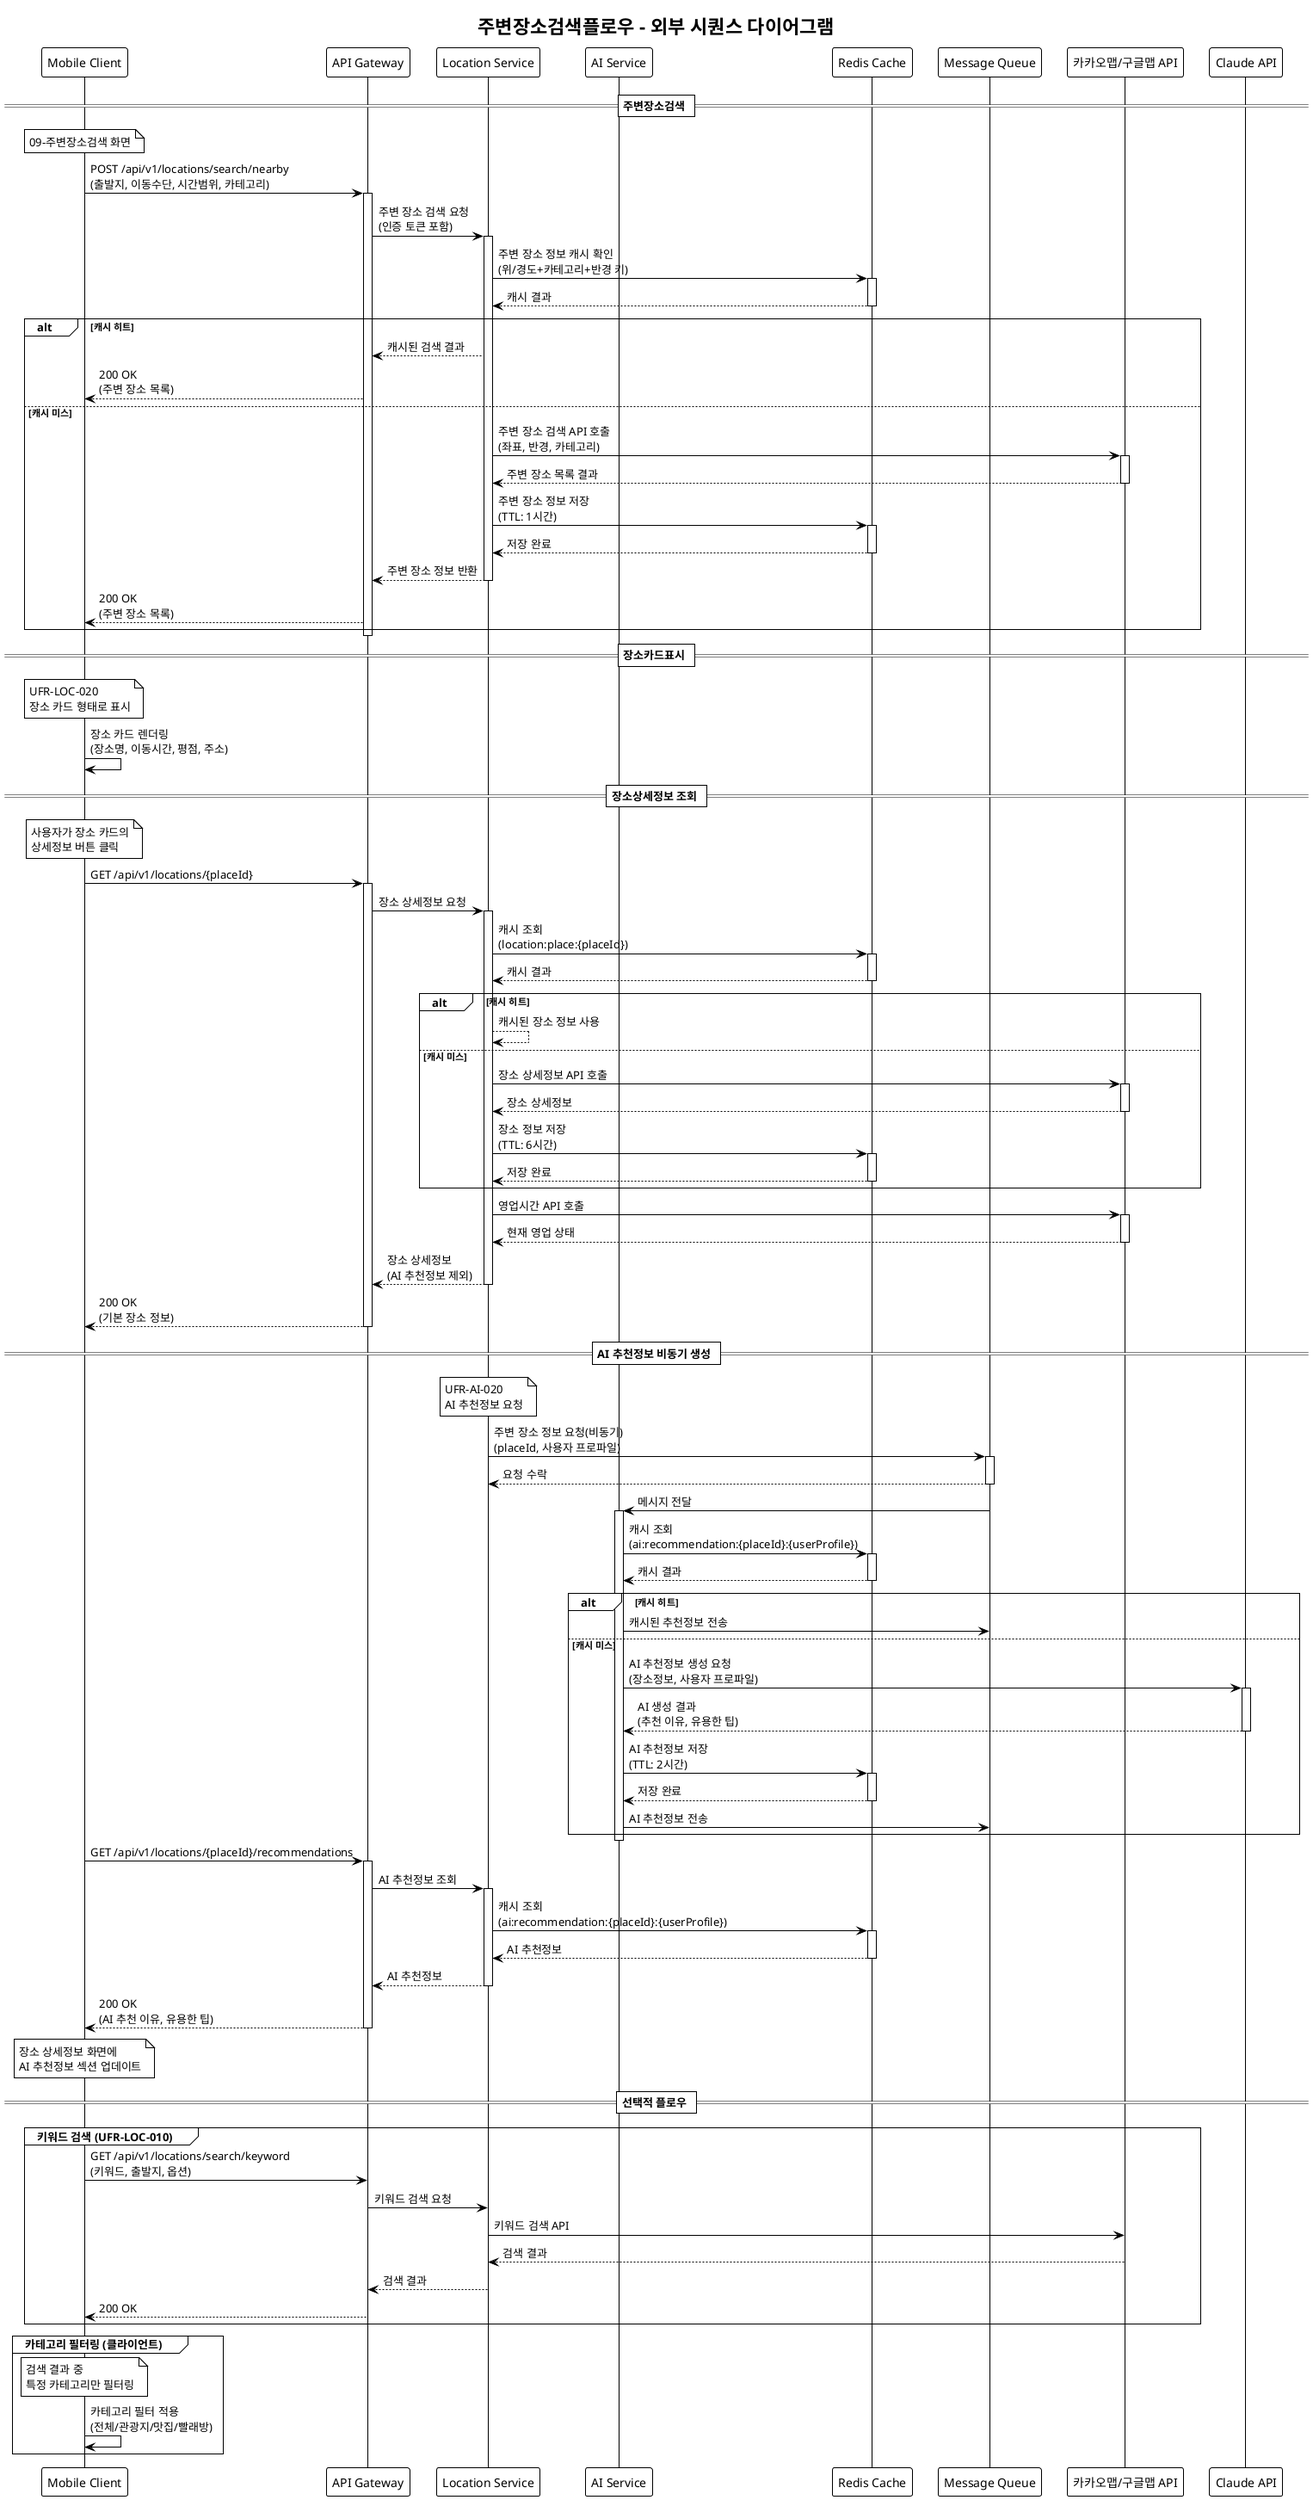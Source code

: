 @startuml 주변장소검색플로우
!theme mono

title 주변장소검색플로우 - 외부 시퀀스 다이어그램

participant "Mobile Client" as MC
participant "API Gateway" as GW
participant "Location Service" as LS
participant "AI Service" as AI
participant "Redis Cache" as RC
participant "Message Queue" as MQ
participant "카카오맵/구글맵 API" as MAP
participant "Claude API" as CLAUDE

== 주변장소검색 ==
note over MC: 09-주변장소검색 화면

MC -> GW: POST /api/v1/locations/search/nearby\n(출발지, 이동수단, 시간범위, 카테고리)
activate GW

GW -> LS: 주변 장소 검색 요청\n(인증 토큰 포함)
activate LS

' 주변 장소 정보 캐시 확인
LS -> RC: 주변 장소 정보 캐시 확인\n(위/경도+카테고리+반경 키)
activate RC
RC --> LS: 캐시 결과
deactivate RC

alt 캐시 히트
    LS --> GW: 캐시된 검색 결과
    GW --> MC: 200 OK\n(주변 장소 목록)
else 캐시 미스
    ' 외부 API 호출
    LS -> MAP: 주변 장소 검색 API 호출\n(좌표, 반경, 카테고리)
    activate MAP
    MAP --> LS: 주변 장소 목록 결과
    deactivate MAP
    
    ' 결과 캐싱
    LS -> RC: 주변 장소 정보 저장\n(TTL: 1시간)
    activate RC
    RC --> LS: 저장 완료
    deactivate RC
    
    ' 응답 반환
    LS --> GW: 주변 장소 정보 반환
    deactivate LS
    GW --> MC: 200 OK\n(주변 장소 목록)
end

deactivate GW

== 장소카드표시 ==
note over MC: UFR-LOC-020\n장소 카드 형태로 표시
MC -> MC: 장소 카드 렌더링\n(장소명, 이동시간, 평점, 주소)

== 장소상세정보 조회 ==
note over MC: 사용자가 장소 카드의\n상세정보 버튼 클릭

MC -> GW: GET /api/v1/locations/{placeId}
activate GW

GW -> LS: 장소 상세정보 요청
activate LS

' 기본 정보 캐시 확인
LS -> RC: 캐시 조회\n(location:place:{placeId})
activate RC
RC --> LS: 캐시 결과
deactivate RC

alt 캐시 히트
    LS --> LS: 캐시된 장소 정보 사용
else 캐시 미스
    ' 외부 API 호출
    LS -> MAP: 장소 상세정보 API 호출
    activate MAP
    MAP --> LS: 장소 상세정보
    deactivate MAP
    
    ' 캐싱
    LS -> RC: 장소 정보 저장\n(TTL: 6시간)
    activate RC
    RC --> LS: 저장 완료
    deactivate RC
end

' 영업시간 실시간 조회
LS -> MAP: 영업시간 API 호출
activate MAP
MAP --> LS: 현재 영업 상태
deactivate MAP

' 기본 정보로 먼저 응답
LS --> GW: 장소 상세정보\n(AI 추천정보 제외)
deactivate LS
GW --> MC: 200 OK\n(기본 장소 정보)
deactivate GW

== AI 추천정보 비동기 생성 ==
note over LS: UFR-AI-020\nAI 추천정보 요청

LS -> MQ: 주변 장소 정보 요청(비동기)\n(placeId, 사용자 프로파일)
activate MQ
MQ --> LS: 요청 수락
deactivate MQ

MQ -> AI: 메시지 전달
activate AI

' AI 추천정보 캐시 확인
AI -> RC: 캐시 조회\n(ai:recommendation:{placeId}:{userProfile})
activate RC
RC --> AI: 캐시 결과
deactivate RC

alt 캐시 히트
    AI -> MQ: 캐시된 추천정보 전송
else 캐시 미스
    ' Claude API 호출
    AI -> CLAUDE: AI 추천정보 생성 요청\n(장소정보, 사용자 프로파일)
    activate CLAUDE
    CLAUDE --> AI: AI 생성 결과\n(추천 이유, 유용한 팁)
    deactivate CLAUDE
    
    ' 결과 캐싱
    AI -> RC: AI 추천정보 저장\n(TTL: 2시간)
    activate RC
    RC --> AI: 저장 완료
    deactivate RC
    
    AI -> MQ: AI 추천정보 전송
end

deactivate AI

' 클라이언트에서 AI 추천정보 별도 조회
MC -> GW: GET /api/v1/locations/{placeId}/recommendations
activate GW
GW -> LS: AI 추천정보 조회
activate LS

LS -> RC: 캐시 조회\n(ai:recommendation:{placeId}:{userProfile})
activate RC
RC --> LS: AI 추천정보
deactivate RC

LS --> GW: AI 추천정보
deactivate LS
GW --> MC: 200 OK\n(AI 추천 이유, 유용한 팁)
deactivate GW

note over MC: 장소 상세정보 화면에\nAI 추천정보 섹션 업데이트

== 선택적 플로우 ==
group 키워드 검색 (UFR-LOC-010)
    MC -> GW: GET /api/v1/locations/search/keyword\n(키워드, 출발지, 옵션)
    GW -> LS: 키워드 검색 요청
    LS -> MAP: 키워드 검색 API
    MAP --> LS: 검색 결과
    LS --> GW: 검색 결과
    GW --> MC: 200 OK
end

group 카테고리 필터링 (클라이언트)
    note over MC: 검색 결과 중\n특정 카테고리만 필터링
    MC -> MC: 카테고리 필터 적용\n(전체/관광지/맛집/빨래방)
end

@enduml